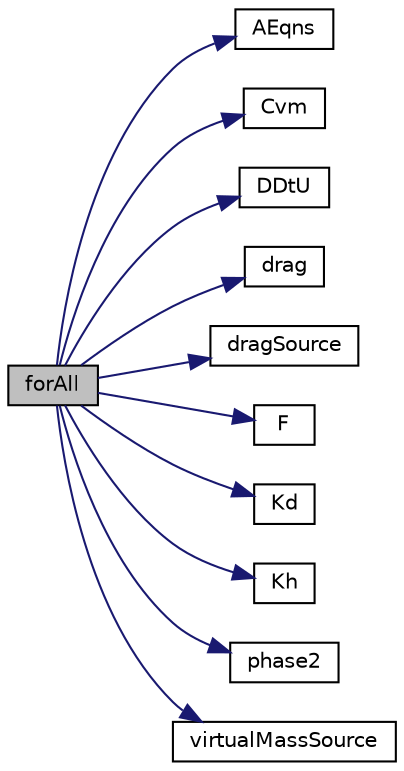 digraph "forAll"
{
  bgcolor="transparent";
  edge [fontname="Helvetica",fontsize="10",labelfontname="Helvetica",labelfontsize="10"];
  node [fontname="Helvetica",fontsize="10",shape=record];
  rankdir="LR";
  Node675 [label="forAll",height=0.2,width=0.4,color="black", fillcolor="grey75", style="filled", fontcolor="black"];
  Node675 -> Node676 [color="midnightblue",fontsize="10",style="solid",fontname="Helvetica"];
  Node676 [label="AEqns",height=0.2,width=0.4,color="black",URL="$a01697.html#a46ad1680ea9f4be4c6986fa6782adde1"];
  Node675 -> Node677 [color="midnightblue",fontsize="10",style="solid",fontname="Helvetica"];
  Node677 [label="Cvm",height=0.2,width=0.4,color="black",URL="$a01697.html#a981179000382a71583c09b481a58dbd6"];
  Node675 -> Node678 [color="midnightblue",fontsize="10",style="solid",fontname="Helvetica"];
  Node678 [label="DDtU",height=0.2,width=0.4,color="black",URL="$a01697.html#a8b8f17fe8f2609f87a2c36a9e47eb965"];
  Node675 -> Node679 [color="midnightblue",fontsize="10",style="solid",fontname="Helvetica"];
  Node679 [label="drag",height=0.2,width=0.4,color="black",URL="$a03378.html#aa94b298db8af5c1522eb8cae491ab2a0"];
  Node675 -> Node680 [color="midnightblue",fontsize="10",style="solid",fontname="Helvetica"];
  Node680 [label="dragSource",height=0.2,width=0.4,color="black",URL="$a01697.html#a44f0b5a8e6d938c278b9012529ed0620"];
  Node675 -> Node681 [color="midnightblue",fontsize="10",style="solid",fontname="Helvetica"];
  Node681 [label="F",height=0.2,width=0.4,color="black",URL="$a01697.html#a120aded01642b3e26a7bb96a72e89b1b"];
  Node675 -> Node682 [color="midnightblue",fontsize="10",style="solid",fontname="Helvetica"];
  Node682 [label="Kd",height=0.2,width=0.4,color="black",URL="$a01697.html#a645492e95ce891a551ade0213e25215e"];
  Node675 -> Node683 [color="midnightblue",fontsize="10",style="solid",fontname="Helvetica"];
  Node683 [label="Kh",height=0.2,width=0.4,color="black",URL="$a01697.html#ab9414c19900a3bc38eb9f3ca1f5b10c3"];
  Node675 -> Node684 [color="midnightblue",fontsize="10",style="solid",fontname="Helvetica"];
  Node684 [label="phase2",height=0.2,width=0.4,color="black",URL="$a03378.html#a9c61d7fb438f8faa87738283bae8e124"];
  Node675 -> Node685 [color="midnightblue",fontsize="10",style="solid",fontname="Helvetica"];
  Node685 [label="virtualMassSource",height=0.2,width=0.4,color="black",URL="$a01697.html#a7b0a3094febaf0df8f121de02ba9d10c"];
}
